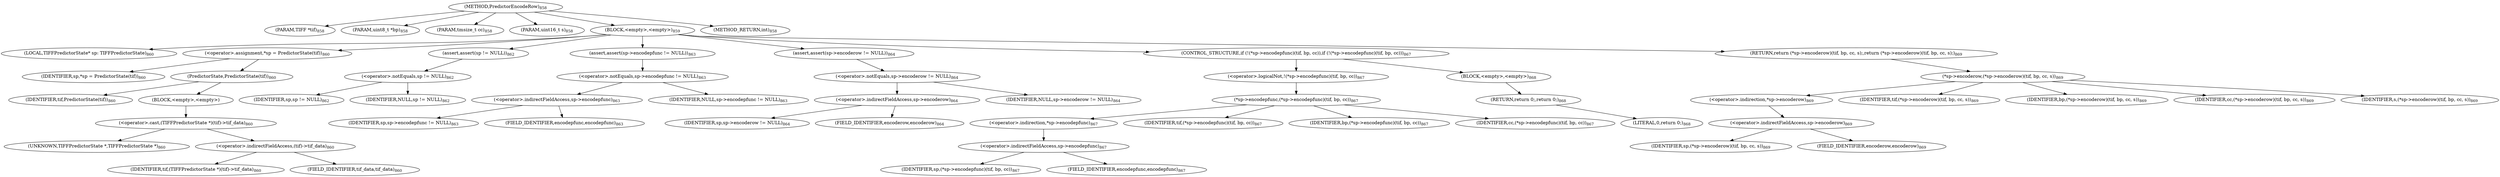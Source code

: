 digraph "PredictorEncodeRow" {  
"39046" [label = <(METHOD,PredictorEncodeRow)<SUB>858</SUB>> ]
"39047" [label = <(PARAM,TIFF *tif)<SUB>858</SUB>> ]
"39048" [label = <(PARAM,uint8_t *bp)<SUB>858</SUB>> ]
"39049" [label = <(PARAM,tmsize_t cc)<SUB>858</SUB>> ]
"39050" [label = <(PARAM,uint16_t s)<SUB>858</SUB>> ]
"39051" [label = <(BLOCK,&lt;empty&gt;,&lt;empty&gt;)<SUB>859</SUB>> ]
"39052" [label = <(LOCAL,TIFFPredictorState* sp: TIFFPredictorState)<SUB>860</SUB>> ]
"39053" [label = <(&lt;operator&gt;.assignment,*sp = PredictorState(tif))<SUB>860</SUB>> ]
"39054" [label = <(IDENTIFIER,sp,*sp = PredictorState(tif))<SUB>860</SUB>> ]
"39055" [label = <(PredictorState,PredictorState(tif))<SUB>860</SUB>> ]
"39056" [label = <(IDENTIFIER,tif,PredictorState(tif))<SUB>860</SUB>> ]
"39057" [label = <(BLOCK,&lt;empty&gt;,&lt;empty&gt;)> ]
"39058" [label = <(&lt;operator&gt;.cast,(TIFFPredictorState *)(tif)-&gt;tif_data)<SUB>860</SUB>> ]
"39059" [label = <(UNKNOWN,TIFFPredictorState *,TIFFPredictorState *)<SUB>860</SUB>> ]
"39060" [label = <(&lt;operator&gt;.indirectFieldAccess,(tif)-&gt;tif_data)<SUB>860</SUB>> ]
"39061" [label = <(IDENTIFIER,tif,(TIFFPredictorState *)(tif)-&gt;tif_data)<SUB>860</SUB>> ]
"39062" [label = <(FIELD_IDENTIFIER,tif_data,tif_data)<SUB>860</SUB>> ]
"39063" [label = <(assert,assert(sp != NULL))<SUB>862</SUB>> ]
"39064" [label = <(&lt;operator&gt;.notEquals,sp != NULL)<SUB>862</SUB>> ]
"39065" [label = <(IDENTIFIER,sp,sp != NULL)<SUB>862</SUB>> ]
"39066" [label = <(IDENTIFIER,NULL,sp != NULL)<SUB>862</SUB>> ]
"39067" [label = <(assert,assert(sp-&gt;encodepfunc != NULL))<SUB>863</SUB>> ]
"39068" [label = <(&lt;operator&gt;.notEquals,sp-&gt;encodepfunc != NULL)<SUB>863</SUB>> ]
"39069" [label = <(&lt;operator&gt;.indirectFieldAccess,sp-&gt;encodepfunc)<SUB>863</SUB>> ]
"39070" [label = <(IDENTIFIER,sp,sp-&gt;encodepfunc != NULL)<SUB>863</SUB>> ]
"39071" [label = <(FIELD_IDENTIFIER,encodepfunc,encodepfunc)<SUB>863</SUB>> ]
"39072" [label = <(IDENTIFIER,NULL,sp-&gt;encodepfunc != NULL)<SUB>863</SUB>> ]
"39073" [label = <(assert,assert(sp-&gt;encoderow != NULL))<SUB>864</SUB>> ]
"39074" [label = <(&lt;operator&gt;.notEquals,sp-&gt;encoderow != NULL)<SUB>864</SUB>> ]
"39075" [label = <(&lt;operator&gt;.indirectFieldAccess,sp-&gt;encoderow)<SUB>864</SUB>> ]
"39076" [label = <(IDENTIFIER,sp,sp-&gt;encoderow != NULL)<SUB>864</SUB>> ]
"39077" [label = <(FIELD_IDENTIFIER,encoderow,encoderow)<SUB>864</SUB>> ]
"39078" [label = <(IDENTIFIER,NULL,sp-&gt;encoderow != NULL)<SUB>864</SUB>> ]
"39079" [label = <(CONTROL_STRUCTURE,if (!(*sp-&gt;encodepfunc)(tif, bp, cc)),if (!(*sp-&gt;encodepfunc)(tif, bp, cc)))<SUB>867</SUB>> ]
"39080" [label = <(&lt;operator&gt;.logicalNot,!(*sp-&gt;encodepfunc)(tif, bp, cc))<SUB>867</SUB>> ]
"39081" [label = <(*sp-&gt;encodepfunc,(*sp-&gt;encodepfunc)(tif, bp, cc))<SUB>867</SUB>> ]
"39082" [label = <(&lt;operator&gt;.indirection,*sp-&gt;encodepfunc)<SUB>867</SUB>> ]
"39083" [label = <(&lt;operator&gt;.indirectFieldAccess,sp-&gt;encodepfunc)<SUB>867</SUB>> ]
"39084" [label = <(IDENTIFIER,sp,(*sp-&gt;encodepfunc)(tif, bp, cc))<SUB>867</SUB>> ]
"39085" [label = <(FIELD_IDENTIFIER,encodepfunc,encodepfunc)<SUB>867</SUB>> ]
"39086" [label = <(IDENTIFIER,tif,(*sp-&gt;encodepfunc)(tif, bp, cc))<SUB>867</SUB>> ]
"39087" [label = <(IDENTIFIER,bp,(*sp-&gt;encodepfunc)(tif, bp, cc))<SUB>867</SUB>> ]
"39088" [label = <(IDENTIFIER,cc,(*sp-&gt;encodepfunc)(tif, bp, cc))<SUB>867</SUB>> ]
"39089" [label = <(BLOCK,&lt;empty&gt;,&lt;empty&gt;)<SUB>868</SUB>> ]
"39090" [label = <(RETURN,return 0;,return 0;)<SUB>868</SUB>> ]
"39091" [label = <(LITERAL,0,return 0;)<SUB>868</SUB>> ]
"39092" [label = <(RETURN,return (*sp-&gt;encoderow)(tif, bp, cc, s);,return (*sp-&gt;encoderow)(tif, bp, cc, s);)<SUB>869</SUB>> ]
"39093" [label = <(*sp-&gt;encoderow,(*sp-&gt;encoderow)(tif, bp, cc, s))<SUB>869</SUB>> ]
"39094" [label = <(&lt;operator&gt;.indirection,*sp-&gt;encoderow)<SUB>869</SUB>> ]
"39095" [label = <(&lt;operator&gt;.indirectFieldAccess,sp-&gt;encoderow)<SUB>869</SUB>> ]
"39096" [label = <(IDENTIFIER,sp,(*sp-&gt;encoderow)(tif, bp, cc, s))<SUB>869</SUB>> ]
"39097" [label = <(FIELD_IDENTIFIER,encoderow,encoderow)<SUB>869</SUB>> ]
"39098" [label = <(IDENTIFIER,tif,(*sp-&gt;encoderow)(tif, bp, cc, s))<SUB>869</SUB>> ]
"39099" [label = <(IDENTIFIER,bp,(*sp-&gt;encoderow)(tif, bp, cc, s))<SUB>869</SUB>> ]
"39100" [label = <(IDENTIFIER,cc,(*sp-&gt;encoderow)(tif, bp, cc, s))<SUB>869</SUB>> ]
"39101" [label = <(IDENTIFIER,s,(*sp-&gt;encoderow)(tif, bp, cc, s))<SUB>869</SUB>> ]
"39102" [label = <(METHOD_RETURN,int)<SUB>858</SUB>> ]
  "39046" -> "39047" 
  "39046" -> "39048" 
  "39046" -> "39049" 
  "39046" -> "39050" 
  "39046" -> "39051" 
  "39046" -> "39102" 
  "39051" -> "39052" 
  "39051" -> "39053" 
  "39051" -> "39063" 
  "39051" -> "39067" 
  "39051" -> "39073" 
  "39051" -> "39079" 
  "39051" -> "39092" 
  "39053" -> "39054" 
  "39053" -> "39055" 
  "39055" -> "39056" 
  "39055" -> "39057" 
  "39057" -> "39058" 
  "39058" -> "39059" 
  "39058" -> "39060" 
  "39060" -> "39061" 
  "39060" -> "39062" 
  "39063" -> "39064" 
  "39064" -> "39065" 
  "39064" -> "39066" 
  "39067" -> "39068" 
  "39068" -> "39069" 
  "39068" -> "39072" 
  "39069" -> "39070" 
  "39069" -> "39071" 
  "39073" -> "39074" 
  "39074" -> "39075" 
  "39074" -> "39078" 
  "39075" -> "39076" 
  "39075" -> "39077" 
  "39079" -> "39080" 
  "39079" -> "39089" 
  "39080" -> "39081" 
  "39081" -> "39082" 
  "39081" -> "39086" 
  "39081" -> "39087" 
  "39081" -> "39088" 
  "39082" -> "39083" 
  "39083" -> "39084" 
  "39083" -> "39085" 
  "39089" -> "39090" 
  "39090" -> "39091" 
  "39092" -> "39093" 
  "39093" -> "39094" 
  "39093" -> "39098" 
  "39093" -> "39099" 
  "39093" -> "39100" 
  "39093" -> "39101" 
  "39094" -> "39095" 
  "39095" -> "39096" 
  "39095" -> "39097" 
}
